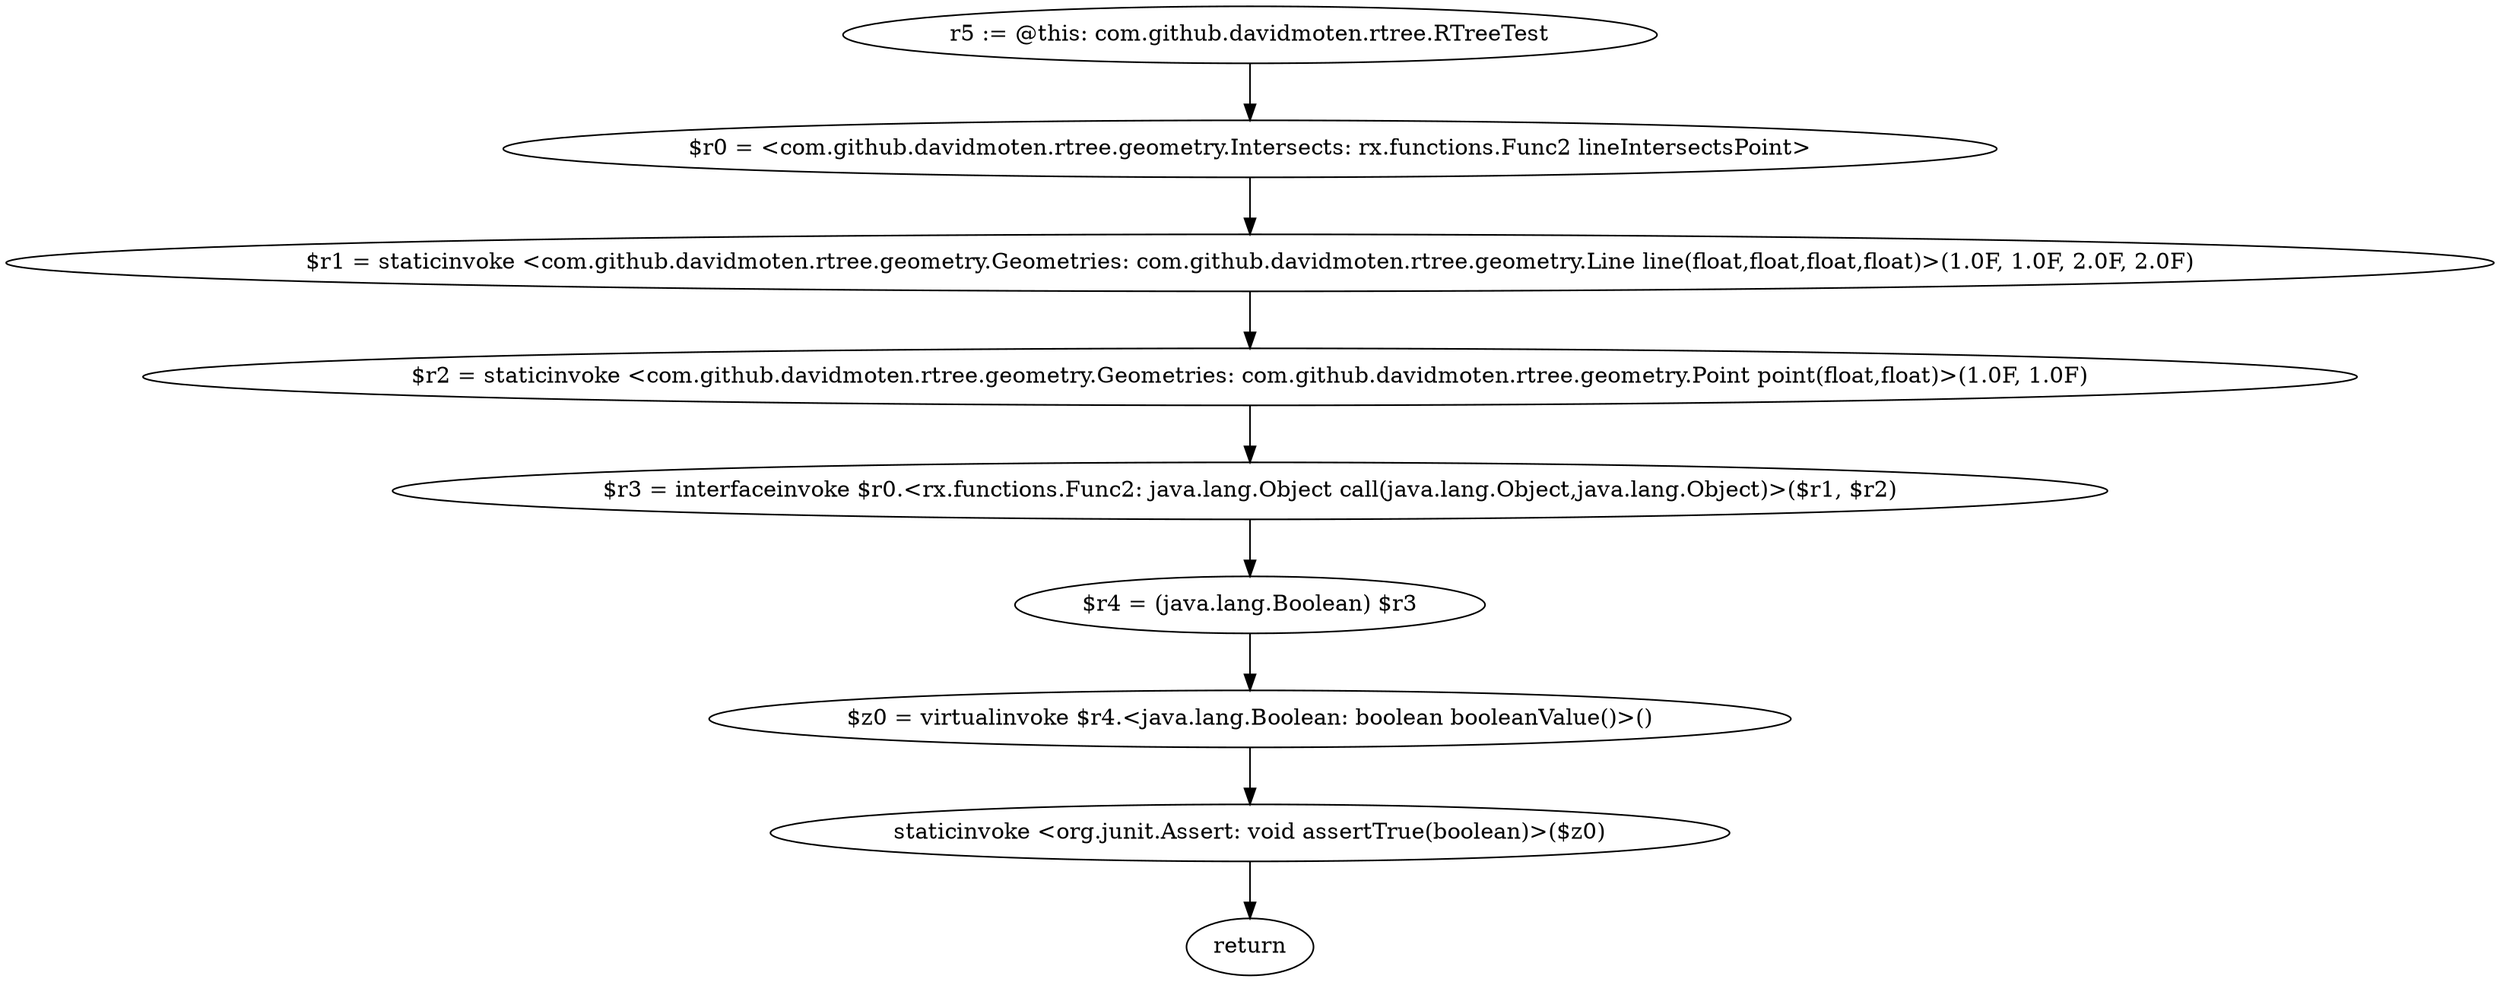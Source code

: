 digraph "unitGraph" {
    "r5 := @this: com.github.davidmoten.rtree.RTreeTest"
    "$r0 = <com.github.davidmoten.rtree.geometry.Intersects: rx.functions.Func2 lineIntersectsPoint>"
    "$r1 = staticinvoke <com.github.davidmoten.rtree.geometry.Geometries: com.github.davidmoten.rtree.geometry.Line line(float,float,float,float)>(1.0F, 1.0F, 2.0F, 2.0F)"
    "$r2 = staticinvoke <com.github.davidmoten.rtree.geometry.Geometries: com.github.davidmoten.rtree.geometry.Point point(float,float)>(1.0F, 1.0F)"
    "$r3 = interfaceinvoke $r0.<rx.functions.Func2: java.lang.Object call(java.lang.Object,java.lang.Object)>($r1, $r2)"
    "$r4 = (java.lang.Boolean) $r3"
    "$z0 = virtualinvoke $r4.<java.lang.Boolean: boolean booleanValue()>()"
    "staticinvoke <org.junit.Assert: void assertTrue(boolean)>($z0)"
    "return"
    "r5 := @this: com.github.davidmoten.rtree.RTreeTest"->"$r0 = <com.github.davidmoten.rtree.geometry.Intersects: rx.functions.Func2 lineIntersectsPoint>";
    "$r0 = <com.github.davidmoten.rtree.geometry.Intersects: rx.functions.Func2 lineIntersectsPoint>"->"$r1 = staticinvoke <com.github.davidmoten.rtree.geometry.Geometries: com.github.davidmoten.rtree.geometry.Line line(float,float,float,float)>(1.0F, 1.0F, 2.0F, 2.0F)";
    "$r1 = staticinvoke <com.github.davidmoten.rtree.geometry.Geometries: com.github.davidmoten.rtree.geometry.Line line(float,float,float,float)>(1.0F, 1.0F, 2.0F, 2.0F)"->"$r2 = staticinvoke <com.github.davidmoten.rtree.geometry.Geometries: com.github.davidmoten.rtree.geometry.Point point(float,float)>(1.0F, 1.0F)";
    "$r2 = staticinvoke <com.github.davidmoten.rtree.geometry.Geometries: com.github.davidmoten.rtree.geometry.Point point(float,float)>(1.0F, 1.0F)"->"$r3 = interfaceinvoke $r0.<rx.functions.Func2: java.lang.Object call(java.lang.Object,java.lang.Object)>($r1, $r2)";
    "$r3 = interfaceinvoke $r0.<rx.functions.Func2: java.lang.Object call(java.lang.Object,java.lang.Object)>($r1, $r2)"->"$r4 = (java.lang.Boolean) $r3";
    "$r4 = (java.lang.Boolean) $r3"->"$z0 = virtualinvoke $r4.<java.lang.Boolean: boolean booleanValue()>()";
    "$z0 = virtualinvoke $r4.<java.lang.Boolean: boolean booleanValue()>()"->"staticinvoke <org.junit.Assert: void assertTrue(boolean)>($z0)";
    "staticinvoke <org.junit.Assert: void assertTrue(boolean)>($z0)"->"return";
}
